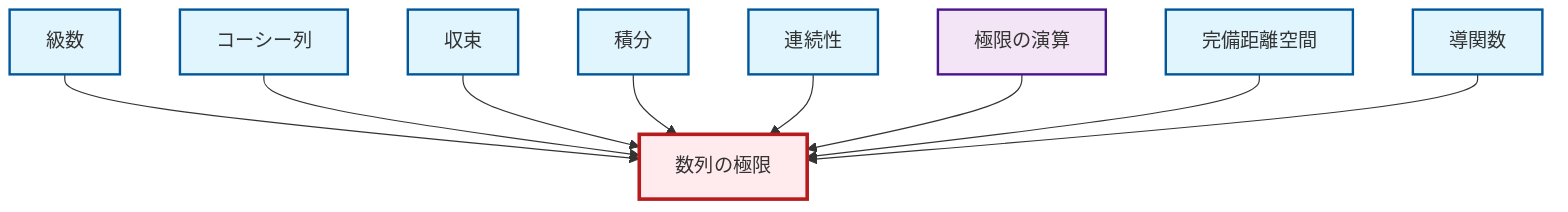 graph TD
    classDef definition fill:#e1f5fe,stroke:#01579b,stroke-width:2px
    classDef theorem fill:#f3e5f5,stroke:#4a148c,stroke-width:2px
    classDef axiom fill:#fff3e0,stroke:#e65100,stroke-width:2px
    classDef example fill:#e8f5e9,stroke:#1b5e20,stroke-width:2px
    classDef current fill:#ffebee,stroke:#b71c1c,stroke-width:3px
    def-cauchy-sequence["コーシー列"]:::definition
    def-derivative["導関数"]:::definition
    def-continuity["連続性"]:::definition
    def-convergence["収束"]:::definition
    def-complete-metric-space["完備距離空間"]:::definition
    def-limit["数列の極限"]:::definition
    def-series["級数"]:::definition
    thm-limit-arithmetic["極限の演算"]:::theorem
    def-integral["積分"]:::definition
    def-series --> def-limit
    def-cauchy-sequence --> def-limit
    def-convergence --> def-limit
    def-integral --> def-limit
    def-continuity --> def-limit
    thm-limit-arithmetic --> def-limit
    def-complete-metric-space --> def-limit
    def-derivative --> def-limit
    class def-limit current